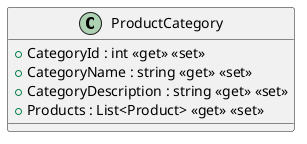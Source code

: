 @startuml
class ProductCategory {
    + CategoryId : int <<get>> <<set>>
    + CategoryName : string <<get>> <<set>>
    + CategoryDescription : string <<get>> <<set>>
    + Products : List<Product> <<get>> <<set>>
}
@enduml
